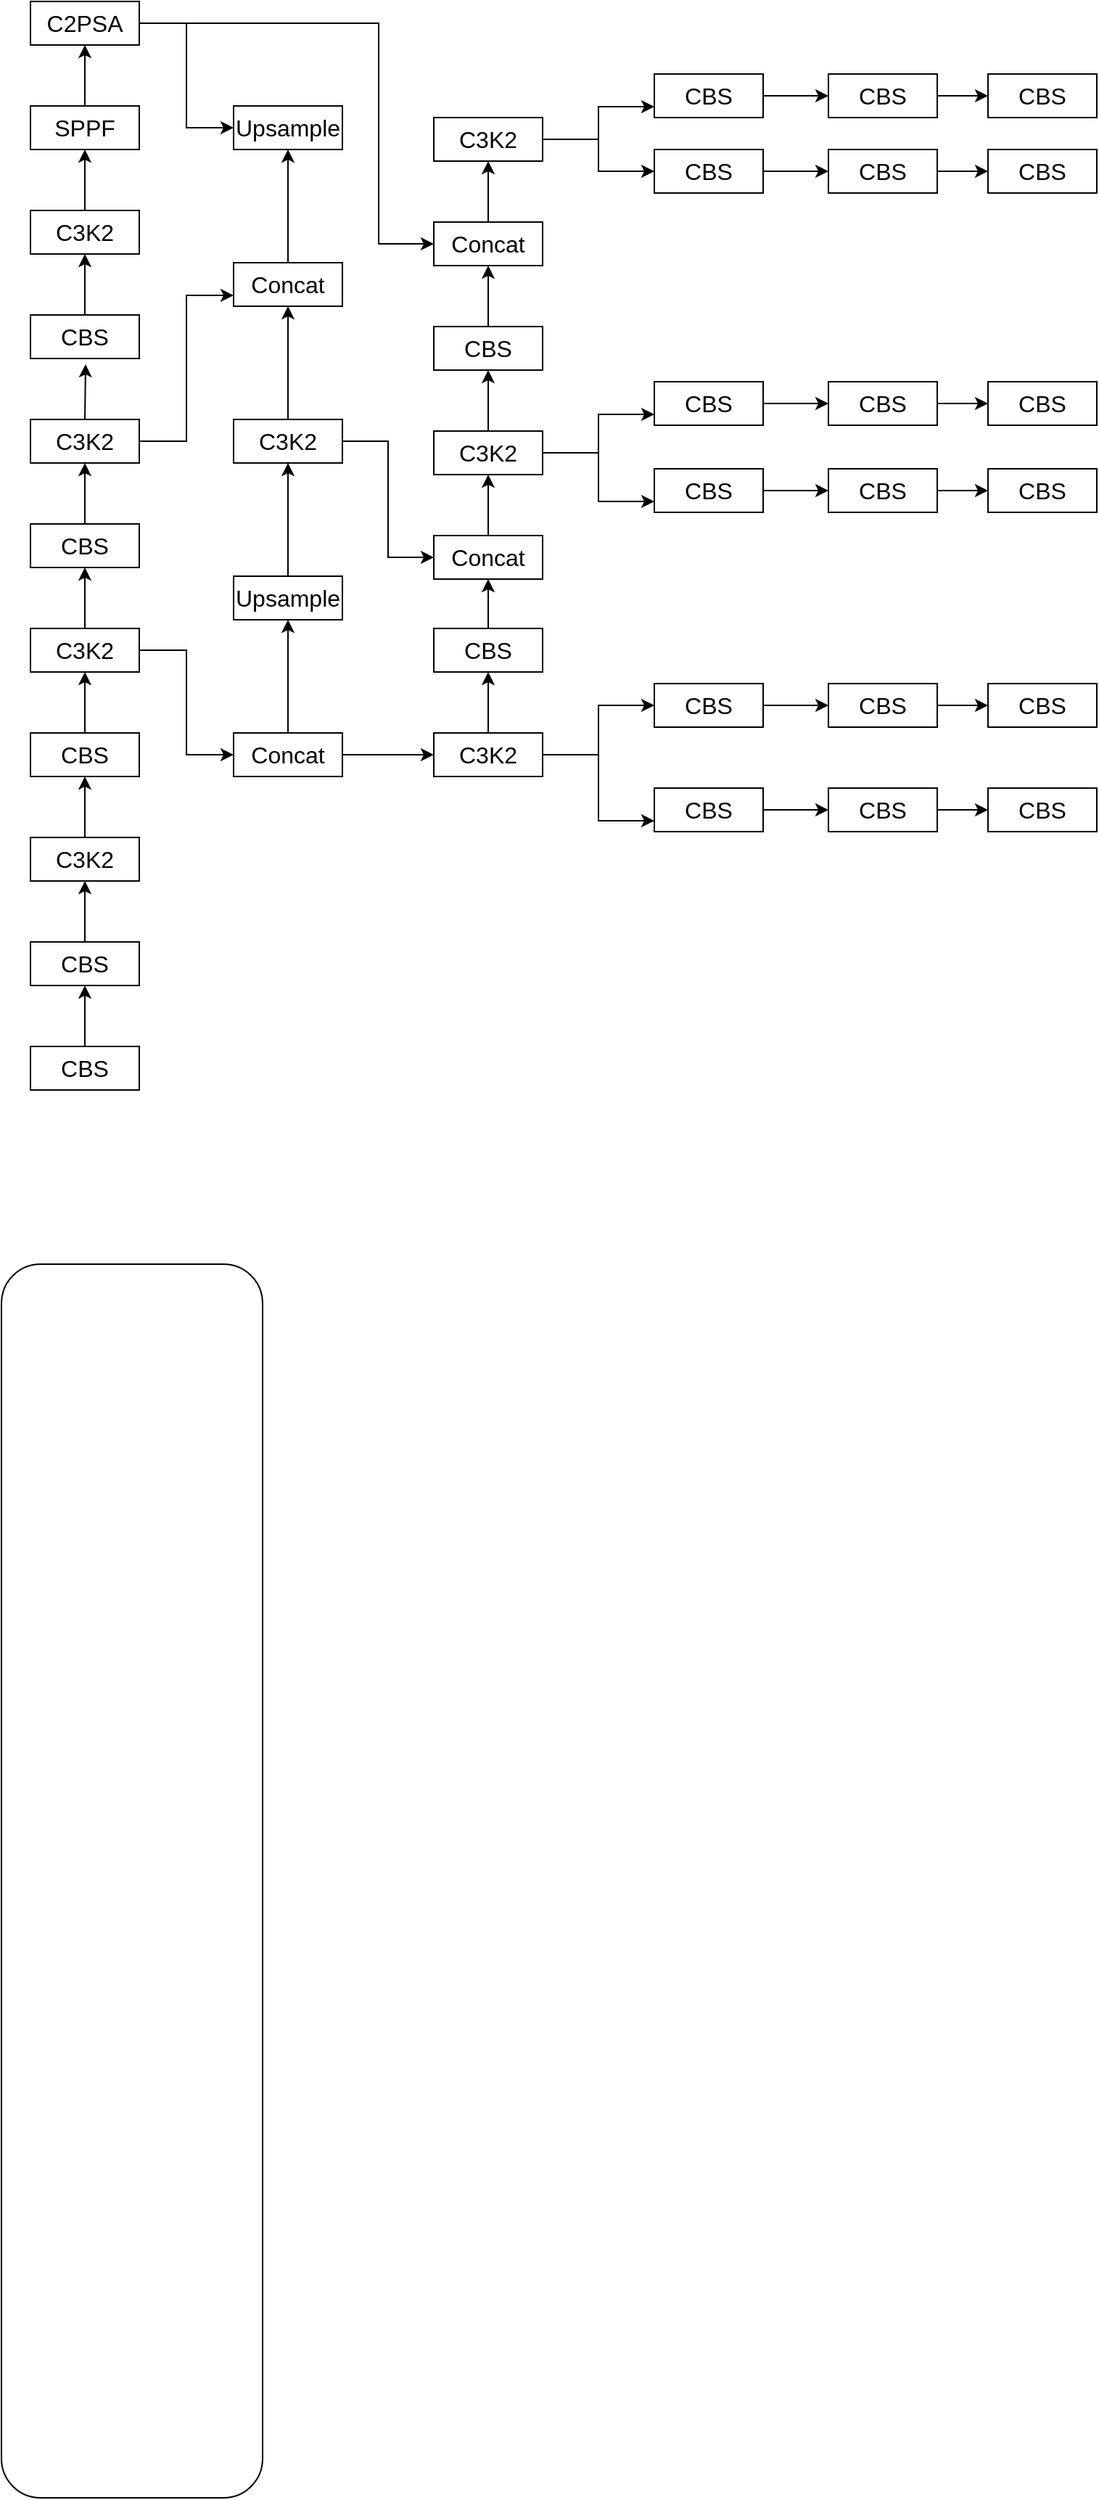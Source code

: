 <mxfile version="26.0.16">
  <diagram name="第 1 页" id="ourI1YcCHOoMs6YP5m4L">
    <mxGraphModel dx="867" dy="1391" grid="1" gridSize="10" guides="1" tooltips="1" connect="1" arrows="1" fold="1" page="1" pageScale="1" pageWidth="827" pageHeight="1169" math="0" shadow="0">
      <root>
        <mxCell id="0" />
        <mxCell id="1" parent="0" />
        <mxCell id="wW0475eGNuNr2B9IRAAF-55" style="edgeStyle=orthogonalEdgeStyle;rounded=0;orthogonalLoop=1;jettySize=auto;html=1;entryX=0;entryY=0.5;entryDx=0;entryDy=0;" edge="1" parent="1" source="wW0475eGNuNr2B9IRAAF-1" target="wW0475eGNuNr2B9IRAAF-24">
          <mxGeometry relative="1" as="geometry" />
        </mxCell>
        <mxCell id="wW0475eGNuNr2B9IRAAF-56" style="edgeStyle=orthogonalEdgeStyle;rounded=0;orthogonalLoop=1;jettySize=auto;html=1;entryX=0;entryY=0.5;entryDx=0;entryDy=0;" edge="1" parent="1" source="wW0475eGNuNr2B9IRAAF-1" target="wW0475eGNuNr2B9IRAAF-47">
          <mxGeometry relative="1" as="geometry">
            <Array as="points">
              <mxPoint x="320" y="255" />
              <mxPoint x="320" y="407" />
            </Array>
          </mxGeometry>
        </mxCell>
        <mxCell id="wW0475eGNuNr2B9IRAAF-1" value="C2PSA" style="rounded=0;whiteSpace=wrap;html=1;fontSize=16;" vertex="1" parent="1">
          <mxGeometry x="80" y="240" width="75" height="30" as="geometry" />
        </mxCell>
        <mxCell id="wW0475eGNuNr2B9IRAAF-21" value="" style="edgeStyle=orthogonalEdgeStyle;rounded=0;orthogonalLoop=1;jettySize=auto;html=1;" edge="1" parent="1" source="wW0475eGNuNr2B9IRAAF-2" target="wW0475eGNuNr2B9IRAAF-1">
          <mxGeometry relative="1" as="geometry" />
        </mxCell>
        <mxCell id="wW0475eGNuNr2B9IRAAF-2" value="SPPF" style="rounded=0;whiteSpace=wrap;html=1;fontSize=16;" vertex="1" parent="1">
          <mxGeometry x="80" y="312" width="75" height="30" as="geometry" />
        </mxCell>
        <mxCell id="wW0475eGNuNr2B9IRAAF-20" value="" style="edgeStyle=orthogonalEdgeStyle;rounded=0;orthogonalLoop=1;jettySize=auto;html=1;" edge="1" parent="1" source="wW0475eGNuNr2B9IRAAF-3" target="wW0475eGNuNr2B9IRAAF-2">
          <mxGeometry relative="1" as="geometry" />
        </mxCell>
        <mxCell id="wW0475eGNuNr2B9IRAAF-3" value="C3K2" style="rounded=0;whiteSpace=wrap;html=1;fontSize=16;" vertex="1" parent="1">
          <mxGeometry x="80" y="384" width="75" height="30" as="geometry" />
        </mxCell>
        <mxCell id="wW0475eGNuNr2B9IRAAF-19" value="" style="edgeStyle=orthogonalEdgeStyle;rounded=0;orthogonalLoop=1;jettySize=auto;html=1;" edge="1" parent="1" source="wW0475eGNuNr2B9IRAAF-4" target="wW0475eGNuNr2B9IRAAF-3">
          <mxGeometry relative="1" as="geometry" />
        </mxCell>
        <mxCell id="wW0475eGNuNr2B9IRAAF-4" value="CBS" style="rounded=0;whiteSpace=wrap;html=1;fontSize=16;" vertex="1" parent="1">
          <mxGeometry x="80" y="456" width="75" height="30" as="geometry" />
        </mxCell>
        <mxCell id="wW0475eGNuNr2B9IRAAF-18" style="edgeStyle=orthogonalEdgeStyle;rounded=0;orthogonalLoop=1;jettySize=auto;html=1;exitX=0.5;exitY=0;exitDx=0;exitDy=0;" edge="1" parent="1" source="wW0475eGNuNr2B9IRAAF-5">
          <mxGeometry relative="1" as="geometry">
            <mxPoint x="118" y="490" as="targetPoint" />
          </mxGeometry>
        </mxCell>
        <mxCell id="wW0475eGNuNr2B9IRAAF-54" style="edgeStyle=orthogonalEdgeStyle;rounded=0;orthogonalLoop=1;jettySize=auto;html=1;entryX=0;entryY=0.75;entryDx=0;entryDy=0;" edge="1" parent="1" source="wW0475eGNuNr2B9IRAAF-5" target="wW0475eGNuNr2B9IRAAF-26">
          <mxGeometry relative="1" as="geometry" />
        </mxCell>
        <mxCell id="wW0475eGNuNr2B9IRAAF-5" value="C3K2" style="rounded=0;whiteSpace=wrap;html=1;fontSize=16;" vertex="1" parent="1">
          <mxGeometry x="80" y="528" width="75" height="30" as="geometry" />
        </mxCell>
        <mxCell id="wW0475eGNuNr2B9IRAAF-17" style="edgeStyle=orthogonalEdgeStyle;rounded=0;orthogonalLoop=1;jettySize=auto;html=1;exitX=0.5;exitY=0;exitDx=0;exitDy=0;" edge="1" parent="1" source="wW0475eGNuNr2B9IRAAF-6" target="wW0475eGNuNr2B9IRAAF-5">
          <mxGeometry relative="1" as="geometry" />
        </mxCell>
        <mxCell id="wW0475eGNuNr2B9IRAAF-6" value="CBS" style="rounded=0;whiteSpace=wrap;html=1;fontSize=16;" vertex="1" parent="1">
          <mxGeometry x="80" y="600" width="75" height="30" as="geometry" />
        </mxCell>
        <mxCell id="wW0475eGNuNr2B9IRAAF-16" style="edgeStyle=orthogonalEdgeStyle;rounded=0;orthogonalLoop=1;jettySize=auto;html=1;exitX=0.5;exitY=0;exitDx=0;exitDy=0;entryX=0.5;entryY=1;entryDx=0;entryDy=0;" edge="1" parent="1" source="wW0475eGNuNr2B9IRAAF-7" target="wW0475eGNuNr2B9IRAAF-6">
          <mxGeometry relative="1" as="geometry" />
        </mxCell>
        <mxCell id="wW0475eGNuNr2B9IRAAF-53" style="edgeStyle=orthogonalEdgeStyle;rounded=0;orthogonalLoop=1;jettySize=auto;html=1;exitX=1;exitY=0.5;exitDx=0;exitDy=0;entryX=0;entryY=0.5;entryDx=0;entryDy=0;" edge="1" parent="1" source="wW0475eGNuNr2B9IRAAF-7" target="wW0475eGNuNr2B9IRAAF-36">
          <mxGeometry relative="1" as="geometry" />
        </mxCell>
        <mxCell id="wW0475eGNuNr2B9IRAAF-7" value="C3K2" style="rounded=0;whiteSpace=wrap;html=1;fontSize=16;" vertex="1" parent="1">
          <mxGeometry x="80" y="672" width="75" height="30" as="geometry" />
        </mxCell>
        <mxCell id="wW0475eGNuNr2B9IRAAF-15" style="edgeStyle=orthogonalEdgeStyle;rounded=0;orthogonalLoop=1;jettySize=auto;html=1;exitX=0.5;exitY=0;exitDx=0;exitDy=0;entryX=0.5;entryY=1;entryDx=0;entryDy=0;" edge="1" parent="1" source="wW0475eGNuNr2B9IRAAF-8" target="wW0475eGNuNr2B9IRAAF-7">
          <mxGeometry relative="1" as="geometry" />
        </mxCell>
        <mxCell id="wW0475eGNuNr2B9IRAAF-8" value="CBS" style="rounded=0;whiteSpace=wrap;html=1;fontSize=16;" vertex="1" parent="1">
          <mxGeometry x="80" y="744" width="75" height="30" as="geometry" />
        </mxCell>
        <mxCell id="wW0475eGNuNr2B9IRAAF-14" style="edgeStyle=orthogonalEdgeStyle;rounded=0;orthogonalLoop=1;jettySize=auto;html=1;exitX=0.5;exitY=0;exitDx=0;exitDy=0;entryX=0.5;entryY=1;entryDx=0;entryDy=0;" edge="1" parent="1" source="wW0475eGNuNr2B9IRAAF-9" target="wW0475eGNuNr2B9IRAAF-8">
          <mxGeometry relative="1" as="geometry" />
        </mxCell>
        <mxCell id="wW0475eGNuNr2B9IRAAF-9" value="C3K2" style="rounded=0;whiteSpace=wrap;html=1;fontSize=16;" vertex="1" parent="1">
          <mxGeometry x="80" y="816" width="75" height="30" as="geometry" />
        </mxCell>
        <mxCell id="wW0475eGNuNr2B9IRAAF-13" style="edgeStyle=orthogonalEdgeStyle;rounded=0;orthogonalLoop=1;jettySize=auto;html=1;exitX=0.5;exitY=0;exitDx=0;exitDy=0;entryX=0.5;entryY=1;entryDx=0;entryDy=0;" edge="1" parent="1" source="wW0475eGNuNr2B9IRAAF-10" target="wW0475eGNuNr2B9IRAAF-9">
          <mxGeometry relative="1" as="geometry" />
        </mxCell>
        <mxCell id="wW0475eGNuNr2B9IRAAF-10" value="CBS" style="rounded=0;whiteSpace=wrap;html=1;fontSize=16;" vertex="1" parent="1">
          <mxGeometry x="80" y="888" width="75" height="30" as="geometry" />
        </mxCell>
        <mxCell id="wW0475eGNuNr2B9IRAAF-12" style="edgeStyle=orthogonalEdgeStyle;rounded=0;orthogonalLoop=1;jettySize=auto;html=1;exitX=0.5;exitY=0;exitDx=0;exitDy=0;entryX=0.5;entryY=1;entryDx=0;entryDy=0;" edge="1" parent="1" source="wW0475eGNuNr2B9IRAAF-11" target="wW0475eGNuNr2B9IRAAF-10">
          <mxGeometry relative="1" as="geometry" />
        </mxCell>
        <mxCell id="wW0475eGNuNr2B9IRAAF-23" value="" style="rounded=1;whiteSpace=wrap;html=1;fillColor=none;" vertex="1" parent="1">
          <mxGeometry x="60" y="1110" width="180" height="850" as="geometry" />
        </mxCell>
        <mxCell id="wW0475eGNuNr2B9IRAAF-11" value="CBS" style="rounded=0;whiteSpace=wrap;html=1;fontSize=16;" vertex="1" parent="1">
          <mxGeometry x="80" y="960" width="75" height="30" as="geometry" />
        </mxCell>
        <mxCell id="wW0475eGNuNr2B9IRAAF-24" value="Upsample" style="rounded=0;whiteSpace=wrap;html=1;fontSize=16;" vertex="1" parent="1">
          <mxGeometry x="220" y="312" width="75" height="30" as="geometry" />
        </mxCell>
        <mxCell id="wW0475eGNuNr2B9IRAAF-25" value="" style="edgeStyle=orthogonalEdgeStyle;rounded=0;orthogonalLoop=1;jettySize=auto;html=1;" edge="1" parent="1" source="wW0475eGNuNr2B9IRAAF-26" target="wW0475eGNuNr2B9IRAAF-24">
          <mxGeometry relative="1" as="geometry" />
        </mxCell>
        <mxCell id="wW0475eGNuNr2B9IRAAF-26" value="Concat" style="rounded=0;whiteSpace=wrap;html=1;fontSize=16;" vertex="1" parent="1">
          <mxGeometry x="220" y="420" width="75" height="30" as="geometry" />
        </mxCell>
        <mxCell id="wW0475eGNuNr2B9IRAAF-125" style="edgeStyle=orthogonalEdgeStyle;rounded=0;orthogonalLoop=1;jettySize=auto;html=1;entryX=0.5;entryY=1;entryDx=0;entryDy=0;" edge="1" parent="1" source="wW0475eGNuNr2B9IRAAF-28" target="wW0475eGNuNr2B9IRAAF-30">
          <mxGeometry relative="1" as="geometry" />
        </mxCell>
        <mxCell id="wW0475eGNuNr2B9IRAAF-28" value="CBS" style="rounded=0;whiteSpace=wrap;html=1;fontSize=16;" vertex="1" parent="1">
          <mxGeometry x="358" y="672" width="75" height="30" as="geometry" />
        </mxCell>
        <mxCell id="wW0475eGNuNr2B9IRAAF-120" value="" style="edgeStyle=orthogonalEdgeStyle;rounded=0;orthogonalLoop=1;jettySize=auto;html=1;" edge="1" parent="1" source="wW0475eGNuNr2B9IRAAF-30" target="wW0475eGNuNr2B9IRAAF-51">
          <mxGeometry relative="1" as="geometry" />
        </mxCell>
        <mxCell id="wW0475eGNuNr2B9IRAAF-30" value="Concat" style="rounded=0;whiteSpace=wrap;html=1;fontSize=16;" vertex="1" parent="1">
          <mxGeometry x="358" y="608" width="75" height="30" as="geometry" />
        </mxCell>
        <mxCell id="wW0475eGNuNr2B9IRAAF-31" style="edgeStyle=orthogonalEdgeStyle;rounded=0;orthogonalLoop=1;jettySize=auto;html=1;exitX=0.5;exitY=0;exitDx=0;exitDy=0;entryX=0.5;entryY=1;entryDx=0;entryDy=0;" edge="1" parent="1" source="wW0475eGNuNr2B9IRAAF-32" target="wW0475eGNuNr2B9IRAAF-26">
          <mxGeometry relative="1" as="geometry">
            <mxPoint x="258" y="562" as="targetPoint" />
          </mxGeometry>
        </mxCell>
        <mxCell id="wW0475eGNuNr2B9IRAAF-57" style="edgeStyle=orthogonalEdgeStyle;rounded=0;orthogonalLoop=1;jettySize=auto;html=1;entryX=0;entryY=0.5;entryDx=0;entryDy=0;" edge="1" parent="1" source="wW0475eGNuNr2B9IRAAF-32" target="wW0475eGNuNr2B9IRAAF-30">
          <mxGeometry relative="1" as="geometry" />
        </mxCell>
        <mxCell id="wW0475eGNuNr2B9IRAAF-32" value="C3K2" style="rounded=0;whiteSpace=wrap;html=1;fontSize=16;" vertex="1" parent="1">
          <mxGeometry x="220" y="528" width="75" height="30" as="geometry" />
        </mxCell>
        <mxCell id="wW0475eGNuNr2B9IRAAF-33" style="edgeStyle=orthogonalEdgeStyle;rounded=0;orthogonalLoop=1;jettySize=auto;html=1;exitX=0.5;exitY=0;exitDx=0;exitDy=0;" edge="1" parent="1" source="wW0475eGNuNr2B9IRAAF-34" target="wW0475eGNuNr2B9IRAAF-32">
          <mxGeometry relative="1" as="geometry" />
        </mxCell>
        <mxCell id="wW0475eGNuNr2B9IRAAF-34" value="Upsample" style="rounded=0;whiteSpace=wrap;html=1;fontSize=16;" vertex="1" parent="1">
          <mxGeometry x="220" y="636" width="75" height="30" as="geometry" />
        </mxCell>
        <mxCell id="wW0475eGNuNr2B9IRAAF-35" style="edgeStyle=orthogonalEdgeStyle;rounded=0;orthogonalLoop=1;jettySize=auto;html=1;exitX=0.5;exitY=0;exitDx=0;exitDy=0;entryX=0.5;entryY=1;entryDx=0;entryDy=0;" edge="1" parent="1" source="wW0475eGNuNr2B9IRAAF-36" target="wW0475eGNuNr2B9IRAAF-34">
          <mxGeometry relative="1" as="geometry" />
        </mxCell>
        <mxCell id="wW0475eGNuNr2B9IRAAF-60" style="edgeStyle=orthogonalEdgeStyle;rounded=0;orthogonalLoop=1;jettySize=auto;html=1;entryX=0;entryY=0.5;entryDx=0;entryDy=0;" edge="1" parent="1" source="wW0475eGNuNr2B9IRAAF-36" target="wW0475eGNuNr2B9IRAAF-52">
          <mxGeometry relative="1" as="geometry" />
        </mxCell>
        <mxCell id="wW0475eGNuNr2B9IRAAF-36" value="Concat" style="rounded=0;whiteSpace=wrap;html=1;fontSize=16;" vertex="1" parent="1">
          <mxGeometry x="220" y="744" width="75" height="30" as="geometry" />
        </mxCell>
        <mxCell id="wW0475eGNuNr2B9IRAAF-116" style="edgeStyle=orthogonalEdgeStyle;rounded=0;orthogonalLoop=1;jettySize=auto;html=1;entryX=0;entryY=0.75;entryDx=0;entryDy=0;" edge="1" parent="1" source="wW0475eGNuNr2B9IRAAF-45" target="wW0475eGNuNr2B9IRAAF-61">
          <mxGeometry relative="1" as="geometry" />
        </mxCell>
        <mxCell id="wW0475eGNuNr2B9IRAAF-117" style="edgeStyle=orthogonalEdgeStyle;rounded=0;orthogonalLoop=1;jettySize=auto;html=1;" edge="1" parent="1" source="wW0475eGNuNr2B9IRAAF-45" target="wW0475eGNuNr2B9IRAAF-92">
          <mxGeometry relative="1" as="geometry" />
        </mxCell>
        <mxCell id="wW0475eGNuNr2B9IRAAF-45" value="C3K2" style="rounded=0;whiteSpace=wrap;html=1;fontSize=16;" vertex="1" parent="1">
          <mxGeometry x="358" y="320" width="75" height="30" as="geometry" />
        </mxCell>
        <mxCell id="wW0475eGNuNr2B9IRAAF-46" style="edgeStyle=orthogonalEdgeStyle;rounded=0;orthogonalLoop=1;jettySize=auto;html=1;exitX=0.5;exitY=0;exitDx=0;exitDy=0;entryX=0.5;entryY=1;entryDx=0;entryDy=0;" edge="1" parent="1" source="wW0475eGNuNr2B9IRAAF-47" target="wW0475eGNuNr2B9IRAAF-45">
          <mxGeometry relative="1" as="geometry" />
        </mxCell>
        <mxCell id="wW0475eGNuNr2B9IRAAF-47" value="Concat" style="rounded=0;whiteSpace=wrap;html=1;fontSize=16;" vertex="1" parent="1">
          <mxGeometry x="358" y="392" width="75" height="30" as="geometry" />
        </mxCell>
        <mxCell id="wW0475eGNuNr2B9IRAAF-48" style="edgeStyle=orthogonalEdgeStyle;rounded=0;orthogonalLoop=1;jettySize=auto;html=1;exitX=0.5;exitY=0;exitDx=0;exitDy=0;entryX=0.5;entryY=1;entryDx=0;entryDy=0;" edge="1" parent="1" source="wW0475eGNuNr2B9IRAAF-49" target="wW0475eGNuNr2B9IRAAF-47">
          <mxGeometry relative="1" as="geometry" />
        </mxCell>
        <mxCell id="wW0475eGNuNr2B9IRAAF-49" value="CBS" style="rounded=0;whiteSpace=wrap;html=1;fontSize=16;" vertex="1" parent="1">
          <mxGeometry x="358" y="464" width="75" height="30" as="geometry" />
        </mxCell>
        <mxCell id="wW0475eGNuNr2B9IRAAF-50" style="edgeStyle=orthogonalEdgeStyle;rounded=0;orthogonalLoop=1;jettySize=auto;html=1;exitX=0.5;exitY=0;exitDx=0;exitDy=0;entryX=0.5;entryY=1;entryDx=0;entryDy=0;" edge="1" parent="1" source="wW0475eGNuNr2B9IRAAF-51" target="wW0475eGNuNr2B9IRAAF-49">
          <mxGeometry relative="1" as="geometry" />
        </mxCell>
        <mxCell id="wW0475eGNuNr2B9IRAAF-126" style="edgeStyle=orthogonalEdgeStyle;rounded=0;orthogonalLoop=1;jettySize=auto;html=1;entryX=0;entryY=0.75;entryDx=0;entryDy=0;" edge="1" parent="1" source="wW0475eGNuNr2B9IRAAF-51" target="wW0475eGNuNr2B9IRAAF-97">
          <mxGeometry relative="1" as="geometry" />
        </mxCell>
        <mxCell id="wW0475eGNuNr2B9IRAAF-127" style="edgeStyle=orthogonalEdgeStyle;rounded=0;orthogonalLoop=1;jettySize=auto;html=1;entryX=0;entryY=0.75;entryDx=0;entryDy=0;" edge="1" parent="1" source="wW0475eGNuNr2B9IRAAF-51" target="wW0475eGNuNr2B9IRAAF-102">
          <mxGeometry relative="1" as="geometry" />
        </mxCell>
        <mxCell id="wW0475eGNuNr2B9IRAAF-51" value="C3K2" style="rounded=0;whiteSpace=wrap;html=1;fontSize=16;" vertex="1" parent="1">
          <mxGeometry x="358" y="536" width="75" height="30" as="geometry" />
        </mxCell>
        <mxCell id="wW0475eGNuNr2B9IRAAF-124" style="edgeStyle=orthogonalEdgeStyle;rounded=0;orthogonalLoop=1;jettySize=auto;html=1;entryX=0.5;entryY=1;entryDx=0;entryDy=0;" edge="1" parent="1" source="wW0475eGNuNr2B9IRAAF-52" target="wW0475eGNuNr2B9IRAAF-28">
          <mxGeometry relative="1" as="geometry" />
        </mxCell>
        <mxCell id="wW0475eGNuNr2B9IRAAF-128" style="edgeStyle=orthogonalEdgeStyle;rounded=0;orthogonalLoop=1;jettySize=auto;html=1;entryX=0;entryY=0.5;entryDx=0;entryDy=0;" edge="1" parent="1" source="wW0475eGNuNr2B9IRAAF-52" target="wW0475eGNuNr2B9IRAAF-107">
          <mxGeometry relative="1" as="geometry" />
        </mxCell>
        <mxCell id="wW0475eGNuNr2B9IRAAF-129" style="edgeStyle=orthogonalEdgeStyle;rounded=0;orthogonalLoop=1;jettySize=auto;html=1;entryX=0;entryY=0.75;entryDx=0;entryDy=0;" edge="1" parent="1" source="wW0475eGNuNr2B9IRAAF-52" target="wW0475eGNuNr2B9IRAAF-112">
          <mxGeometry relative="1" as="geometry" />
        </mxCell>
        <mxCell id="wW0475eGNuNr2B9IRAAF-52" value="C3K2" style="rounded=0;whiteSpace=wrap;html=1;fontSize=16;" vertex="1" parent="1">
          <mxGeometry x="358" y="744" width="75" height="30" as="geometry" />
        </mxCell>
        <mxCell id="wW0475eGNuNr2B9IRAAF-64" value="" style="edgeStyle=orthogonalEdgeStyle;rounded=0;orthogonalLoop=1;jettySize=auto;html=1;" edge="1" parent="1" source="wW0475eGNuNr2B9IRAAF-61" target="wW0475eGNuNr2B9IRAAF-63">
          <mxGeometry relative="1" as="geometry" />
        </mxCell>
        <mxCell id="wW0475eGNuNr2B9IRAAF-61" value="CBS" style="rounded=0;whiteSpace=wrap;html=1;fontSize=16;" vertex="1" parent="1">
          <mxGeometry x="510" y="290" width="75" height="30" as="geometry" />
        </mxCell>
        <mxCell id="wW0475eGNuNr2B9IRAAF-62" value="CBS" style="rounded=0;whiteSpace=wrap;html=1;fontSize=16;" vertex="1" parent="1">
          <mxGeometry x="740" y="290" width="75" height="30" as="geometry" />
        </mxCell>
        <mxCell id="wW0475eGNuNr2B9IRAAF-65" value="" style="edgeStyle=orthogonalEdgeStyle;rounded=0;orthogonalLoop=1;jettySize=auto;html=1;" edge="1" parent="1" source="wW0475eGNuNr2B9IRAAF-63" target="wW0475eGNuNr2B9IRAAF-62">
          <mxGeometry relative="1" as="geometry" />
        </mxCell>
        <mxCell id="wW0475eGNuNr2B9IRAAF-63" value="CBS" style="rounded=0;whiteSpace=wrap;html=1;fontSize=16;" vertex="1" parent="1">
          <mxGeometry x="630" y="290" width="75" height="30" as="geometry" />
        </mxCell>
        <mxCell id="wW0475eGNuNr2B9IRAAF-91" value="" style="edgeStyle=orthogonalEdgeStyle;rounded=0;orthogonalLoop=1;jettySize=auto;html=1;" edge="1" parent="1" source="wW0475eGNuNr2B9IRAAF-92" target="wW0475eGNuNr2B9IRAAF-95">
          <mxGeometry relative="1" as="geometry" />
        </mxCell>
        <mxCell id="wW0475eGNuNr2B9IRAAF-92" value="CBS" style="rounded=0;whiteSpace=wrap;html=1;fontSize=16;" vertex="1" parent="1">
          <mxGeometry x="510" y="342" width="75" height="30" as="geometry" />
        </mxCell>
        <mxCell id="wW0475eGNuNr2B9IRAAF-93" value="CBS" style="rounded=0;whiteSpace=wrap;html=1;fontSize=16;" vertex="1" parent="1">
          <mxGeometry x="740" y="342" width="75" height="30" as="geometry" />
        </mxCell>
        <mxCell id="wW0475eGNuNr2B9IRAAF-94" value="" style="edgeStyle=orthogonalEdgeStyle;rounded=0;orthogonalLoop=1;jettySize=auto;html=1;" edge="1" parent="1" source="wW0475eGNuNr2B9IRAAF-95" target="wW0475eGNuNr2B9IRAAF-93">
          <mxGeometry relative="1" as="geometry" />
        </mxCell>
        <mxCell id="wW0475eGNuNr2B9IRAAF-95" value="CBS" style="rounded=0;whiteSpace=wrap;html=1;fontSize=16;" vertex="1" parent="1">
          <mxGeometry x="630" y="342" width="75" height="30" as="geometry" />
        </mxCell>
        <mxCell id="wW0475eGNuNr2B9IRAAF-96" value="" style="edgeStyle=orthogonalEdgeStyle;rounded=0;orthogonalLoop=1;jettySize=auto;html=1;" edge="1" parent="1" source="wW0475eGNuNr2B9IRAAF-97" target="wW0475eGNuNr2B9IRAAF-100">
          <mxGeometry relative="1" as="geometry" />
        </mxCell>
        <mxCell id="wW0475eGNuNr2B9IRAAF-97" value="CBS" style="rounded=0;whiteSpace=wrap;html=1;fontSize=16;" vertex="1" parent="1">
          <mxGeometry x="510" y="502" width="75" height="30" as="geometry" />
        </mxCell>
        <mxCell id="wW0475eGNuNr2B9IRAAF-98" value="CBS" style="rounded=0;whiteSpace=wrap;html=1;fontSize=16;" vertex="1" parent="1">
          <mxGeometry x="740" y="502" width="75" height="30" as="geometry" />
        </mxCell>
        <mxCell id="wW0475eGNuNr2B9IRAAF-99" value="" style="edgeStyle=orthogonalEdgeStyle;rounded=0;orthogonalLoop=1;jettySize=auto;html=1;" edge="1" parent="1" source="wW0475eGNuNr2B9IRAAF-100" target="wW0475eGNuNr2B9IRAAF-98">
          <mxGeometry relative="1" as="geometry" />
        </mxCell>
        <mxCell id="wW0475eGNuNr2B9IRAAF-100" value="CBS" style="rounded=0;whiteSpace=wrap;html=1;fontSize=16;" vertex="1" parent="1">
          <mxGeometry x="630" y="502" width="75" height="30" as="geometry" />
        </mxCell>
        <mxCell id="wW0475eGNuNr2B9IRAAF-101" value="" style="edgeStyle=orthogonalEdgeStyle;rounded=0;orthogonalLoop=1;jettySize=auto;html=1;" edge="1" parent="1" source="wW0475eGNuNr2B9IRAAF-102" target="wW0475eGNuNr2B9IRAAF-105">
          <mxGeometry relative="1" as="geometry" />
        </mxCell>
        <mxCell id="wW0475eGNuNr2B9IRAAF-102" value="CBS" style="rounded=0;whiteSpace=wrap;html=1;fontSize=16;" vertex="1" parent="1">
          <mxGeometry x="510" y="562" width="75" height="30" as="geometry" />
        </mxCell>
        <mxCell id="wW0475eGNuNr2B9IRAAF-103" value="CBS" style="rounded=0;whiteSpace=wrap;html=1;fontSize=16;" vertex="1" parent="1">
          <mxGeometry x="740" y="562" width="75" height="30" as="geometry" />
        </mxCell>
        <mxCell id="wW0475eGNuNr2B9IRAAF-104" value="" style="edgeStyle=orthogonalEdgeStyle;rounded=0;orthogonalLoop=1;jettySize=auto;html=1;" edge="1" parent="1" source="wW0475eGNuNr2B9IRAAF-105" target="wW0475eGNuNr2B9IRAAF-103">
          <mxGeometry relative="1" as="geometry" />
        </mxCell>
        <mxCell id="wW0475eGNuNr2B9IRAAF-105" value="CBS" style="rounded=0;whiteSpace=wrap;html=1;fontSize=16;" vertex="1" parent="1">
          <mxGeometry x="630" y="562" width="75" height="30" as="geometry" />
        </mxCell>
        <mxCell id="wW0475eGNuNr2B9IRAAF-106" value="" style="edgeStyle=orthogonalEdgeStyle;rounded=0;orthogonalLoop=1;jettySize=auto;html=1;" edge="1" parent="1" source="wW0475eGNuNr2B9IRAAF-107" target="wW0475eGNuNr2B9IRAAF-110">
          <mxGeometry relative="1" as="geometry" />
        </mxCell>
        <mxCell id="wW0475eGNuNr2B9IRAAF-107" value="CBS" style="rounded=0;whiteSpace=wrap;html=1;fontSize=16;" vertex="1" parent="1">
          <mxGeometry x="510" y="710" width="75" height="30" as="geometry" />
        </mxCell>
        <mxCell id="wW0475eGNuNr2B9IRAAF-108" value="CBS" style="rounded=0;whiteSpace=wrap;html=1;fontSize=16;" vertex="1" parent="1">
          <mxGeometry x="740" y="710" width="75" height="30" as="geometry" />
        </mxCell>
        <mxCell id="wW0475eGNuNr2B9IRAAF-109" value="" style="edgeStyle=orthogonalEdgeStyle;rounded=0;orthogonalLoop=1;jettySize=auto;html=1;" edge="1" parent="1" source="wW0475eGNuNr2B9IRAAF-110" target="wW0475eGNuNr2B9IRAAF-108">
          <mxGeometry relative="1" as="geometry" />
        </mxCell>
        <mxCell id="wW0475eGNuNr2B9IRAAF-110" value="CBS" style="rounded=0;whiteSpace=wrap;html=1;fontSize=16;" vertex="1" parent="1">
          <mxGeometry x="630" y="710" width="75" height="30" as="geometry" />
        </mxCell>
        <mxCell id="wW0475eGNuNr2B9IRAAF-111" value="" style="edgeStyle=orthogonalEdgeStyle;rounded=0;orthogonalLoop=1;jettySize=auto;html=1;" edge="1" parent="1" source="wW0475eGNuNr2B9IRAAF-112" target="wW0475eGNuNr2B9IRAAF-115">
          <mxGeometry relative="1" as="geometry" />
        </mxCell>
        <mxCell id="wW0475eGNuNr2B9IRAAF-112" value="CBS" style="rounded=0;whiteSpace=wrap;html=1;fontSize=16;" vertex="1" parent="1">
          <mxGeometry x="510" y="782" width="75" height="30" as="geometry" />
        </mxCell>
        <mxCell id="wW0475eGNuNr2B9IRAAF-113" value="CBS" style="rounded=0;whiteSpace=wrap;html=1;fontSize=16;" vertex="1" parent="1">
          <mxGeometry x="740" y="782" width="75" height="30" as="geometry" />
        </mxCell>
        <mxCell id="wW0475eGNuNr2B9IRAAF-114" value="" style="edgeStyle=orthogonalEdgeStyle;rounded=0;orthogonalLoop=1;jettySize=auto;html=1;" edge="1" parent="1" source="wW0475eGNuNr2B9IRAAF-115" target="wW0475eGNuNr2B9IRAAF-113">
          <mxGeometry relative="1" as="geometry" />
        </mxCell>
        <mxCell id="wW0475eGNuNr2B9IRAAF-115" value="CBS" style="rounded=0;whiteSpace=wrap;html=1;fontSize=16;" vertex="1" parent="1">
          <mxGeometry x="630" y="782" width="75" height="30" as="geometry" />
        </mxCell>
      </root>
    </mxGraphModel>
  </diagram>
</mxfile>
